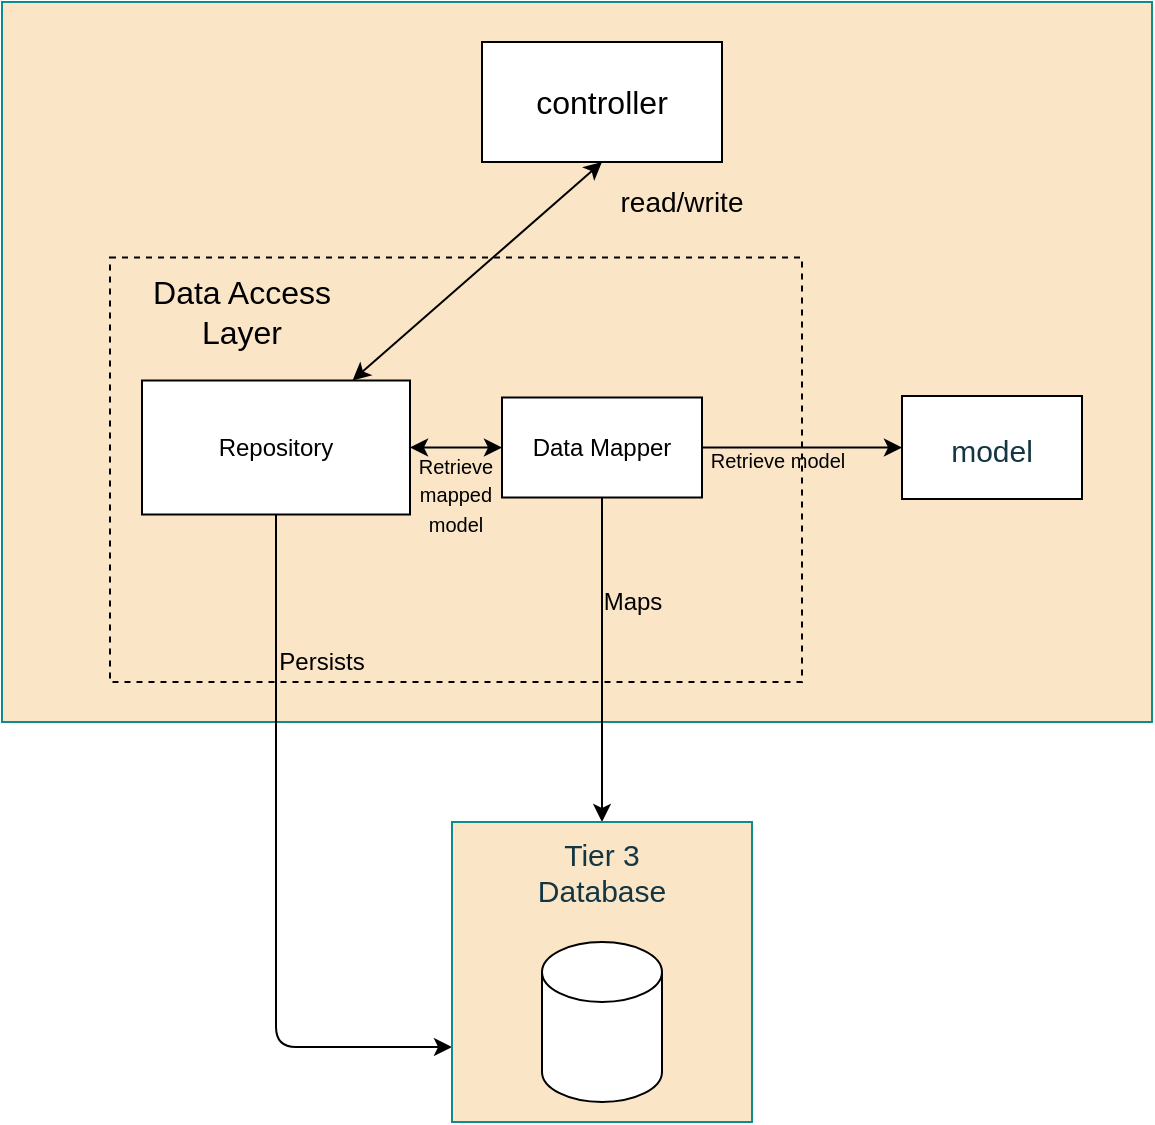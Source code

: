 <mxfile version="13.8.1" type="device"><diagram id="VxTdxahWA6k4a3oX2QdC" name="Page-1"><mxGraphModel dx="716" dy="400" grid="1" gridSize="10" guides="1" tooltips="1" connect="1" arrows="1" fold="1" page="1" pageScale="1" pageWidth="827" pageHeight="1169" math="0" shadow="0"><root><mxCell id="0"/><mxCell id="1" parent="0"/><mxCell id="X0I9rXN80NgWx_Jwmj3t-9" value="" style="whiteSpace=wrap;html=1;strokeColor=#0F8B8D;fillColor=#FAE5C7;fontColor=#143642;direction=south;glass=0;shadow=0;sketch=0;rounded=0;" vertex="1" parent="1"><mxGeometry x="50" y="70" width="575" height="360" as="geometry"/></mxCell><mxCell id="X0I9rXN80NgWx_Jwmj3t-1" value="" style="rounded=0;whiteSpace=wrap;html=1;sketch=0;" vertex="1" parent="1"><mxGeometry x="290" y="90" width="120" height="60" as="geometry"/></mxCell><mxCell id="X0I9rXN80NgWx_Jwmj3t-2" value="&lt;font style=&quot;font-size: 16px&quot;&gt;controller&lt;/font&gt;" style="text;html=1;strokeColor=none;fillColor=none;align=center;verticalAlign=middle;whiteSpace=wrap;rounded=0;sketch=0;" vertex="1" parent="1"><mxGeometry x="310" y="110" width="80" height="20" as="geometry"/></mxCell><mxCell id="X0I9rXN80NgWx_Jwmj3t-4" value="&lt;font style=&quot;font-size: 16px&quot;&gt;Data Access Layer&lt;/font&gt;" style="text;html=1;strokeColor=none;fillColor=none;align=center;verticalAlign=middle;whiteSpace=wrap;rounded=0;sketch=0;" vertex="1" parent="1"><mxGeometry x="120" y="210" width="100" height="30" as="geometry"/></mxCell><mxCell id="X0I9rXN80NgWx_Jwmj3t-6" value="" style="endArrow=classic;startArrow=classic;html=1;entryX=0.5;entryY=1;entryDx=0;entryDy=0;" edge="1" parent="1" source="X0I9rXN80NgWx_Jwmj3t-10" target="X0I9rXN80NgWx_Jwmj3t-1"><mxGeometry width="50" height="50" relative="1" as="geometry"><mxPoint x="310" y="220" as="sourcePoint"/><mxPoint x="360" y="170" as="targetPoint"/></mxGeometry></mxCell><mxCell id="X0I9rXN80NgWx_Jwmj3t-7" value="&lt;font style=&quot;font-size: 14px&quot;&gt;read/write&lt;/font&gt;" style="text;html=1;strokeColor=none;fillColor=none;align=center;verticalAlign=middle;whiteSpace=wrap;rounded=0;sketch=0;" vertex="1" parent="1"><mxGeometry x="350" y="160" width="80" height="20" as="geometry"/></mxCell><mxCell id="X0I9rXN80NgWx_Jwmj3t-28" style="edgeStyle=orthogonalEdgeStyle;curved=0;rounded=1;sketch=0;orthogonalLoop=1;jettySize=auto;html=1;entryX=0;entryY=0.75;entryDx=0;entryDy=0;" edge="1" parent="1" source="X0I9rXN80NgWx_Jwmj3t-10" target="X0I9rXN80NgWx_Jwmj3t-20"><mxGeometry relative="1" as="geometry"><Array as="points"><mxPoint x="187" y="592"/></Array></mxGeometry></mxCell><mxCell id="X0I9rXN80NgWx_Jwmj3t-31" style="edgeStyle=orthogonalEdgeStyle;curved=0;rounded=1;sketch=0;orthogonalLoop=1;jettySize=auto;html=1;entryX=0;entryY=0.5;entryDx=0;entryDy=0;startArrow=classic;startFill=1;" edge="1" parent="1" source="X0I9rXN80NgWx_Jwmj3t-10" target="X0I9rXN80NgWx_Jwmj3t-18"><mxGeometry relative="1" as="geometry"/></mxCell><mxCell id="X0I9rXN80NgWx_Jwmj3t-10" value="Repository" style="rounded=0;whiteSpace=wrap;html=1;shadow=0;glass=0;sketch=0;" vertex="1" parent="1"><mxGeometry x="120" y="259.25" width="134" height="67" as="geometry"/></mxCell><mxCell id="X0I9rXN80NgWx_Jwmj3t-16" value="" style="rounded=0;whiteSpace=wrap;html=1;sketch=0;" vertex="1" parent="1"><mxGeometry x="500" y="267" width="90" height="51.5" as="geometry"/></mxCell><mxCell id="X0I9rXN80NgWx_Jwmj3t-17" value="&lt;font style=&quot;font-size: 15px&quot;&gt;model&lt;/font&gt;" style="text;html=1;strokeColor=none;fillColor=none;align=center;verticalAlign=middle;whiteSpace=wrap;rounded=0;sketch=0;fontColor=#143642;" vertex="1" parent="1"><mxGeometry x="525" y="283.5" width="40" height="20" as="geometry"/></mxCell><mxCell id="X0I9rXN80NgWx_Jwmj3t-24" style="edgeStyle=orthogonalEdgeStyle;curved=0;rounded=1;sketch=0;orthogonalLoop=1;jettySize=auto;html=1;entryX=0.5;entryY=0;entryDx=0;entryDy=0;" edge="1" parent="1" source="X0I9rXN80NgWx_Jwmj3t-18" target="X0I9rXN80NgWx_Jwmj3t-20"><mxGeometry relative="1" as="geometry"/></mxCell><mxCell id="X0I9rXN80NgWx_Jwmj3t-26" style="edgeStyle=orthogonalEdgeStyle;curved=0;rounded=1;sketch=0;orthogonalLoop=1;jettySize=auto;html=1;entryX=0;entryY=0.5;entryDx=0;entryDy=0;" edge="1" parent="1" source="X0I9rXN80NgWx_Jwmj3t-18" target="X0I9rXN80NgWx_Jwmj3t-16"><mxGeometry relative="1" as="geometry"/></mxCell><mxCell id="X0I9rXN80NgWx_Jwmj3t-18" value="Data Mapper" style="rounded=0;whiteSpace=wrap;html=1;shadow=0;glass=0;sketch=0;" vertex="1" parent="1"><mxGeometry x="300" y="267.75" width="100" height="50" as="geometry"/></mxCell><mxCell id="X0I9rXN80NgWx_Jwmj3t-19" value="" style="rounded=0;whiteSpace=wrap;html=1;shadow=0;glass=0;sketch=0;fillColor=none;dashed=1;" vertex="1" parent="1"><mxGeometry x="104" y="197.75" width="346" height="212.25" as="geometry"/></mxCell><mxCell id="X0I9rXN80NgWx_Jwmj3t-20" value="" style="whiteSpace=wrap;html=1;aspect=fixed;rounded=0;sketch=0;strokeColor=#0F8B8D;fillColor=#FAE5C7;fontColor=#143642;" vertex="1" parent="1"><mxGeometry x="275" y="480" width="150" height="150" as="geometry"/></mxCell><mxCell id="X0I9rXN80NgWx_Jwmj3t-21" value="" style="shape=cylinder3;whiteSpace=wrap;html=1;boundedLbl=1;backgroundOutline=1;size=15;rounded=0;sketch=0;" vertex="1" parent="1"><mxGeometry x="320" y="540" width="60" height="80" as="geometry"/></mxCell><mxCell id="X0I9rXN80NgWx_Jwmj3t-22" value="&lt;font style=&quot;font-size: 15px&quot;&gt;Tier 3&lt;br&gt;Database&lt;br&gt;&lt;/font&gt;" style="text;html=1;strokeColor=none;fillColor=none;align=center;verticalAlign=middle;whiteSpace=wrap;rounded=0;sketch=0;fontColor=#143642;" vertex="1" parent="1"><mxGeometry x="320" y="490" width="60" height="30" as="geometry"/></mxCell><mxCell id="X0I9rXN80NgWx_Jwmj3t-25" value="Maps" style="text;html=1;align=center;verticalAlign=middle;resizable=0;points=[];autosize=1;" vertex="1" parent="1"><mxGeometry x="340" y="360" width="50" height="20" as="geometry"/></mxCell><mxCell id="X0I9rXN80NgWx_Jwmj3t-29" value="Persists" style="text;html=1;strokeColor=none;fillColor=none;align=center;verticalAlign=middle;whiteSpace=wrap;rounded=0;shadow=0;glass=0;dashed=1;sketch=0;" vertex="1" parent="1"><mxGeometry x="190" y="390" width="40" height="20" as="geometry"/></mxCell><mxCell id="X0I9rXN80NgWx_Jwmj3t-32" value="&lt;font style=&quot;font-size: 10px&quot;&gt;Retrieve model&lt;/font&gt;" style="text;html=1;strokeColor=none;fillColor=none;align=center;verticalAlign=middle;whiteSpace=wrap;rounded=0;shadow=0;glass=0;dashed=1;sketch=0;" vertex="1" parent="1"><mxGeometry x="400" y="293.5" width="76" height="10" as="geometry"/></mxCell><mxCell id="X0I9rXN80NgWx_Jwmj3t-37" value="&lt;font style=&quot;font-size: 10px&quot;&gt;Retrieve mapped model&lt;/font&gt;" style="text;html=1;strokeColor=none;fillColor=none;align=center;verticalAlign=middle;whiteSpace=wrap;rounded=0;shadow=0;glass=0;dashed=1;sketch=0;" vertex="1" parent="1"><mxGeometry x="257" y="306.25" width="40" height="20" as="geometry"/></mxCell></root></mxGraphModel></diagram></mxfile>